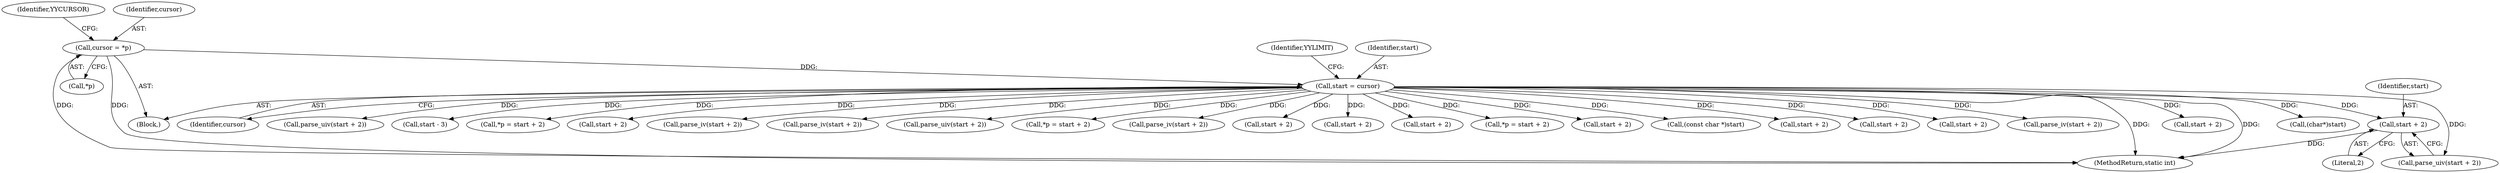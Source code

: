 digraph "0_php-src_1a23ebc1fff59bf480ca92963b36eba5c1b904c4@pointer" {
"1001334" [label="(Call,start + 2)"];
"1000144" [label="(Call,start = cursor)"];
"1000120" [label="(Call,cursor = *p)"];
"1002471" [label="(MethodReturn,static int)"];
"1001335" [label="(Identifier,start)"];
"1001334" [label="(Call,start + 2)"];
"1001903" [label="(Call,(char*)start)"];
"1000146" [label="(Identifier,cursor)"];
"1001168" [label="(Call,parse_uiv(start + 2))"];
"1000145" [label="(Identifier,start)"];
"1002048" [label="(Call,start - 3)"];
"1001347" [label="(Call,*p = start + 2)"];
"1001169" [label="(Call,start + 2)"];
"1002160" [label="(Call,parse_iv(start + 2))"];
"1002272" [label="(Call,parse_iv(start + 2))"];
"1001336" [label="(Literal,2)"];
"1000492" [label="(Call,parse_uiv(start + 2))"];
"1000510" [label="(Call,*p = start + 2)"];
"1002414" [label="(Call,parse_iv(start + 2))"];
"1002415" [label="(Call,start + 2)"];
"1002161" [label="(Call,start + 2)"];
"1000122" [label="(Call,*p)"];
"1000144" [label="(Call,start = cursor)"];
"1001035" [label="(Call,start + 2)"];
"1001182" [label="(Call,*p = start + 2)"];
"1000126" [label="(Identifier,YYCURSOR)"];
"1002273" [label="(Call,start + 2)"];
"1001692" [label="(Call,(const char *)start)"];
"1000111" [label="(Block,)"];
"1000153" [label="(Identifier,YYLIMIT)"];
"1000120" [label="(Call,cursor = *p)"];
"1001185" [label="(Call,start + 2)"];
"1000493" [label="(Call,start + 2)"];
"1001350" [label="(Call,start + 2)"];
"1001034" [label="(Call,parse_iv(start + 2))"];
"1001333" [label="(Call,parse_uiv(start + 2))"];
"1000121" [label="(Identifier,cursor)"];
"1000513" [label="(Call,start + 2)"];
"1001334" -> "1001333"  [label="AST: "];
"1001334" -> "1001336"  [label="CFG: "];
"1001335" -> "1001334"  [label="AST: "];
"1001336" -> "1001334"  [label="AST: "];
"1001333" -> "1001334"  [label="CFG: "];
"1001334" -> "1002471"  [label="DDG: "];
"1000144" -> "1001334"  [label="DDG: "];
"1000144" -> "1000111"  [label="AST: "];
"1000144" -> "1000146"  [label="CFG: "];
"1000145" -> "1000144"  [label="AST: "];
"1000146" -> "1000144"  [label="AST: "];
"1000153" -> "1000144"  [label="CFG: "];
"1000144" -> "1002471"  [label="DDG: "];
"1000144" -> "1002471"  [label="DDG: "];
"1000120" -> "1000144"  [label="DDG: "];
"1000144" -> "1000492"  [label="DDG: "];
"1000144" -> "1000493"  [label="DDG: "];
"1000144" -> "1000510"  [label="DDG: "];
"1000144" -> "1000513"  [label="DDG: "];
"1000144" -> "1001034"  [label="DDG: "];
"1000144" -> "1001035"  [label="DDG: "];
"1000144" -> "1001168"  [label="DDG: "];
"1000144" -> "1001169"  [label="DDG: "];
"1000144" -> "1001182"  [label="DDG: "];
"1000144" -> "1001185"  [label="DDG: "];
"1000144" -> "1001333"  [label="DDG: "];
"1000144" -> "1001347"  [label="DDG: "];
"1000144" -> "1001350"  [label="DDG: "];
"1000144" -> "1001692"  [label="DDG: "];
"1000144" -> "1001903"  [label="DDG: "];
"1000144" -> "1002048"  [label="DDG: "];
"1000144" -> "1002160"  [label="DDG: "];
"1000144" -> "1002161"  [label="DDG: "];
"1000144" -> "1002272"  [label="DDG: "];
"1000144" -> "1002273"  [label="DDG: "];
"1000144" -> "1002414"  [label="DDG: "];
"1000144" -> "1002415"  [label="DDG: "];
"1000120" -> "1000111"  [label="AST: "];
"1000120" -> "1000122"  [label="CFG: "];
"1000121" -> "1000120"  [label="AST: "];
"1000122" -> "1000120"  [label="AST: "];
"1000126" -> "1000120"  [label="CFG: "];
"1000120" -> "1002471"  [label="DDG: "];
"1000120" -> "1002471"  [label="DDG: "];
}
